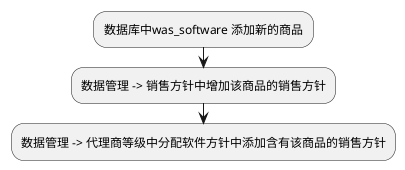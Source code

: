 @startuml
:数据库中was_software 添加新的商品;
:数据管理 -> 销售方针中增加该商品的销售方针;
:数据管理 -> 代理商等级中分配软件方针中添加含有该商品的销售方针;
@enduml